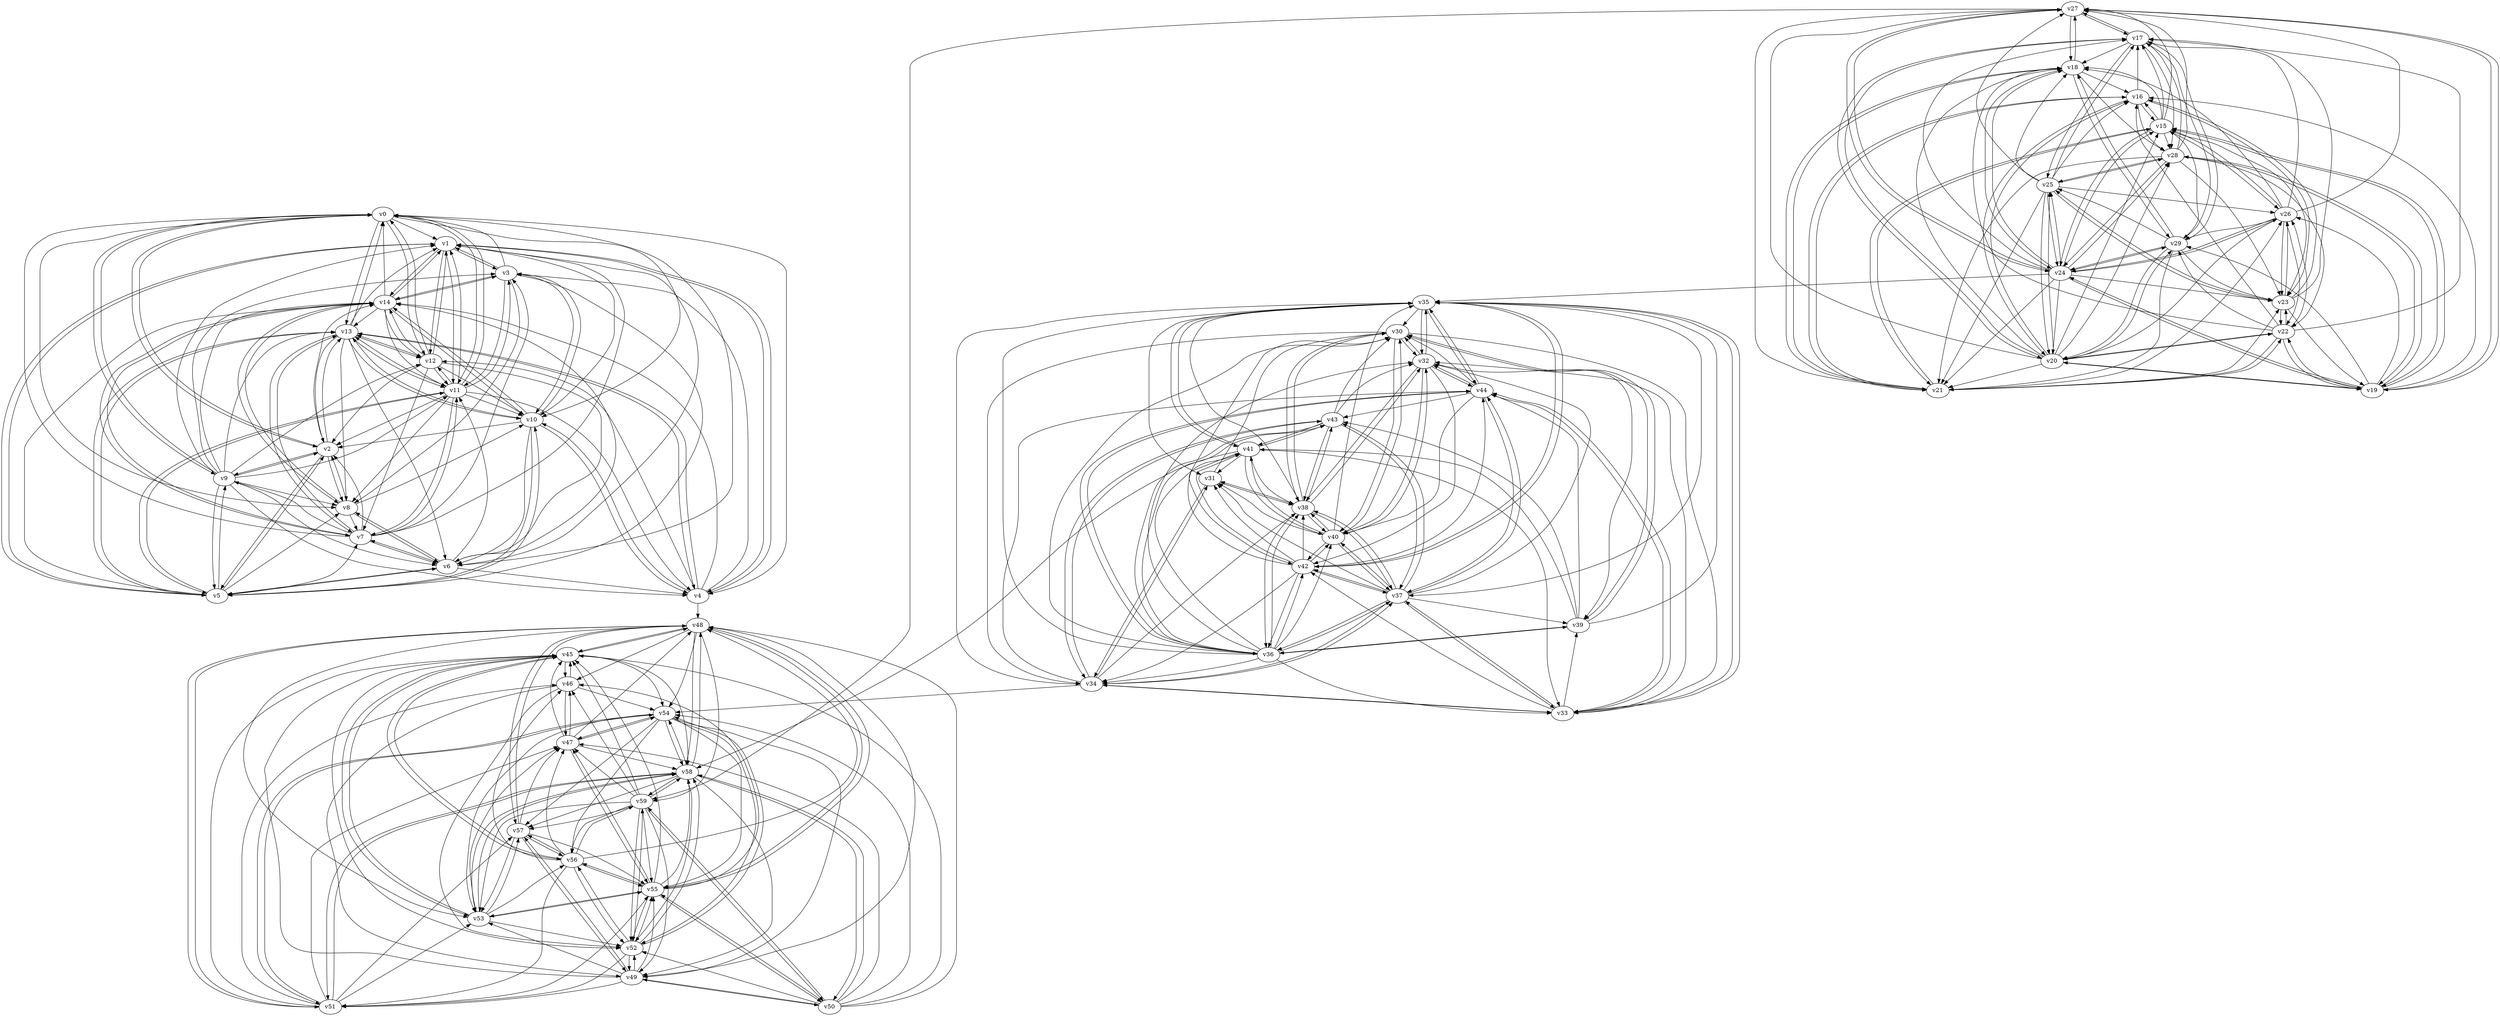 digraph buchi_test087 {
    v0 [name="v0", player=1, priority=0];
    v1 [name="v1", player=0, priority=1];
    v2 [name="v2", player=1, priority=1];
    v3 [name="v3", player=1, priority=0];
    v4 [name="v4", player=1, priority=1];
    v5 [name="v5", player=0, priority=0];
    v6 [name="v6", player=0, priority=1];
    v7 [name="v7", player=1, priority=0];
    v8 [name="v8", player=1, priority=0];
    v9 [name="v9", player=1, priority=1];
    v10 [name="v10", player=0, priority=0];
    v11 [name="v11", player=0, priority=1];
    v12 [name="v12", player=1, priority=1];
    v13 [name="v13", player=1, priority=1];
    v14 [name="v14", player=1, priority=0];
    v15 [name="v15", player=0, priority=1];
    v16 [name="v16", player=1, priority=1];
    v17 [name="v17", player=0, priority=0];
    v18 [name="v18", player=0, priority=0];
    v19 [name="v19", player=1, priority=1];
    v20 [name="v20", player=0, priority=0];
    v21 [name="v21", player=0, priority=0];
    v22 [name="v22", player=0, priority=0];
    v23 [name="v23", player=1, priority=1];
    v24 [name="v24", player=0, priority=1];
    v25 [name="v25", player=1, priority=1];
    v26 [name="v26", player=1, priority=1];
    v27 [name="v27", player=0, priority=1];
    v28 [name="v28", player=1, priority=0];
    v29 [name="v29", player=1, priority=0];
    v30 [name="v30", player=0, priority=1];
    v31 [name="v31", player=0, priority=0];
    v32 [name="v32", player=0, priority=1];
    v33 [name="v33", player=1, priority=1];
    v34 [name="v34", player=0, priority=1];
    v35 [name="v35", player=0, priority=1];
    v36 [name="v36", player=0, priority=0];
    v37 [name="v37", player=0, priority=0];
    v38 [name="v38", player=1, priority=0];
    v39 [name="v39", player=1, priority=1];
    v40 [name="v40", player=1, priority=1];
    v41 [name="v41", player=1, priority=0];
    v42 [name="v42", player=0, priority=1];
    v43 [name="v43", player=1, priority=0];
    v44 [name="v44", player=0, priority=0];
    v45 [name="v45", player=1, priority=0];
    v46 [name="v46", player=1, priority=0];
    v47 [name="v47", player=0, priority=0];
    v48 [name="v48", player=1, priority=0];
    v49 [name="v49", player=0, priority=0];
    v50 [name="v50", player=1, priority=0];
    v51 [name="v51", player=0, priority=0];
    v52 [name="v52", player=1, priority=0];
    v53 [name="v53", player=0, priority=1];
    v54 [name="v54", player=1, priority=1];
    v55 [name="v55", player=0, priority=1];
    v56 [name="v56", player=0, priority=1];
    v57 [name="v57", player=0, priority=1];
    v58 [name="v58", player=0, priority=1];
    v59 [name="v59", player=0, priority=0];
    v15 -> v21;
    v59 -> v55;
    v48 -> v45;
    v11 -> v5;
    v40 -> v41;
    v48 -> v54;
    v41 -> v33;
    v41 -> v42;
    v52 -> v51;
    v22 -> v19;
    v7 -> v3;
    v15 -> v16;
    v55 -> v52;
    v47 -> v48;
    v59 -> v50;
    v18 -> v21;
    v11 -> v0;
    v48 -> v49;
    v0 -> v9;
    v48 -> v58;
    v25 -> v20;
    v44 -> v33;
    v33 -> v42;
    v3 -> v1;
    v14 -> v1;
    v3 -> v10;
    v14 -> v10;
    v22 -> v23;
    v36 -> v34;
    v55 -> v47;
    v36 -> v43;
    v59 -> v45;
    v26 -> v20;
    v55 -> v56;
    v18 -> v16;
    v21 -> v18;
    v40 -> v31;
    v21 -> v27;
    v11 -> v4;
    v48 -> v53;
    v2 -> v13;
    v54 -> v51;
    v25 -> v24;
    v33 -> v37;
    v44 -> v37;
    v51 -> v45;
    v3 -> v5;
    v43 -> v41;
    v22 -> v18;
    v51 -> v54;
    v3 -> v14;
    v17 -> v25;
    v28 -> v25;
    v7 -> v2;
    v36 -> v38;
    v7 -> v11;
    v59 -> v49;
    v29 -> v17;
    v21 -> v22;
    v50 -> v58;
    v40 -> v35;
    v10 -> v3;
    v2 -> v8;
    v54 -> v55;
    v25 -> v28;
    v3 -> v0;
    v14 -> v0;
    v43 -> v36;
    v51 -> v58;
    v35 -> v41;
    v17 -> v20;
    v36 -> v33;
    v55 -> v46;
    v17 -> v29;
    v36 -> v42;
    v58 -> v48;
    v29 -> v21;
    v58 -> v57;
    v40 -> v30;
    v21 -> v26;
    v39 -> v43;
    v24 -> v27;
    v32 -> v40;
    v51 -> v53;
    v9 -> v11;
    v28 -> v24;
    v36 -> v37;
    v47 -> v46;
    v6 -> v5;
    v6 -> v14;
    v58 -> v52;
    v50 -> v48;
    v29 -> v25;
    v42 -> v44;
    v10 -> v2;
    v31 -> v34;
    v32 -> v35;
    v51 -> v48;
    v35 -> v31;
    v32 -> v44;
    v5 -> v8;
    v9 -> v6;
    v28 -> v19;
    v57 -> v55;
    v36 -> v32;
    v49 -> v51;
    v17 -> v28;
    v6 -> v0;
    v21 -> v16;
    v50 -> v52;
    v27 -> v59;
    v20 -> v29;
    v10 -> v6;
    v23 -> v25;
    v31 -> v38;
    v54 -> v49;
    v13 -> v8;
    v24 -> v17;
    v32 -> v30;
    v43 -> v30;
    v4 -> v48;
    v24 -> v26;
    v32 -> v39;
    v24 -> v35;
    v35 -> v44;
    v9 -> v1;
    v28 -> v23;
    v49 -> v55;
    v6 -> v4;
    v58 -> v51;
    v42 -> v34;
    v50 -> v47;
    v20 -> v15;
    v1 -> v10;
    v13 -> v12;
    v24 -> v21;
    v53 -> v57;
    v43 -> v34;
    v16 -> v17;
    v45 -> v53;
    v35 -> v30;
    v38 -> v32;
    v5 -> v7;
    v46 -> v45;
    v9 -> v5;
    v46 -> v54;
    v9 -> v14;
    v49 -> v50;
    v19 -> v27;
    v30 -> v36;
    v42 -> v38;
    v12 -> v6;
    v20 -> v19;
    v20 -> v28;
    v39 -> v41;
    v1 -> v5;
    v13 -> v7;
    v1 -> v14;
    v53 -> v52;
    v45 -> v48;
    v56 -> v48;
    v24 -> v25;
    v37 -> v44;
    v16 -> v21;
    v56 -> v57;
    v5 -> v2;
    v9 -> v0;
    v38 -> v36;
    v5 -> v11;
    v46 -> v49;
    v57 -> v49;
    v49 -> v45;
    v27 -> v17;
    v19 -> v22;
    v30 -> v40;
    v12 -> v1;
    v12 -> v10;
    v23 -> v19;
    v52 -> v55;
    v13 -> v2;
    v13 -> v11;
    v53 -> v47;
    v34 -> v43;
    v53 -> v56;
    v37 -> v39;
    v45 -> v52;
    v56 -> v52;
    v26 -> v29;
    v38 -> v31;
    v5 -> v6;
    v38 -> v40;
    v0 -> v4;
    v0 -> v13;
    v11 -> v13;
    v19 -> v26;
    v20 -> v18;
    v4 -> v1;
    v12 -> v14;
    v4 -> v10;
    v52 -> v59;
    v1 -> v4;
    v34 -> v38;
    v37 -> v34;
    v56 -> v47;
    v37 -> v43;
    v45 -> v56;
    v26 -> v15;
    v15 -> v24;
    v26 -> v24;
    v59 -> v58;
    v38 -> v35;
    v18 -> v29;
    v0 -> v8;
    v11 -> v8;
    v48 -> v57;
    v12 -> v0;
    v33 -> v32;
    v44 -> v32;
    v52 -> v54;
    v4 -> v14;
    v34 -> v33;
    v37 -> v38;
    v56 -> v51;
    v7 -> v6;
    v15 -> v19;
    v59 -> v53;
    v15 -> v28;
    v38 -> v30;
    v18 -> v24;
    v8 -> v7;
    v11 -> v3;
    v19 -> v16;
    v0 -> v12;
    v11 -> v12;
    v41 -> v31;
    v41 -> v40;
    v25 -> v23;
    v44 -> v36;
    v52 -> v49;
    v52 -> v58;
    v41 -> v58;
    v22 -> v17;
    v14 -> v13;
    v22 -> v26;
    v34 -> v37;
    v37 -> v33;
    v37 -> v42;
    v7 -> v1;
    v55 -> v50;
    v15 -> v23;
    v26 -> v23;
    v47 -> v55;
    v59 -> v57;
    v18 -> v28;
    v8 -> v2;
    v11 -> v7;
    v41 -> v35;
    v25 -> v18;
    v25 -> v27;
    v44 -> v40;
    v3 -> v8;
    v14 -> v8;
    v22 -> v21;
    v51 -> v57;
    v55 -> v45;
    v36 -> v41;
    v15 -> v18;
    v26 -> v18;
    v7 -> v14;
    v59 -> v52;
    v29 -> v20;
    v0 -> v2;
    v11 -> v2;
    v40 -> v38;
    v48 -> v51;
    v54 -> v58;
    v33 -> v35;
    v44 -> v35;
    v33 -> v44;
    v14 -> v3;
    v22 -> v16;
    v14 -> v12;
    v7 -> v0;
    v7 -> v9;
    v47 -> v45;
    v55 -> v58;
    v59 -> v47;
    v47 -> v54;
    v59 -> v56;
    v29 -> v15;
    v29 -> v24;
    v48 -> v46;
    v40 -> v42;
    v25 -> v17;
    v54 -> v53;
    v44 -> v30;
    v25 -> v26;
    v51 -> v47;
    v14 -> v7;
    v22 -> v20;
    v17 -> v18;
    v17 -> v27;
    v28 -> v27;
    v36 -> v40;
    v55 -> v53;
    v6 -> v8;
    v47 -> v58;
    v21 -> v15;
    v40 -> v37;
    v10 -> v5;
    v10 -> v14;
    v25 -> v21;
    v54 -> v57;
    v32 -> v38;
    v43 -> v38;
    v35 -> v34;
    v3 -> v11;
    v14 -> v11;
    v28 -> v22;
    v36 -> v35;
    v55 -> v48;
    v36 -> v44;
    v58 -> v50;
    v29 -> v23;
    v58 -> v59;
    v50 -> v55;
    v40 -> v32;
    v39 -> v36;
    v2 -> v5;
    v2 -> v14;
    v25 -> v16;
    v54 -> v52;
    v24 -> v20;
    v51 -> v46;
    v24 -> v29;
    v32 -> v42;
    v51 -> v55;
    v9 -> v4;
    v28 -> v17;
    v57 -> v53;
    v9 -> v13;
    v36 -> v39;
    v6 -> v7;
    v29 -> v18;
    v42 -> v37;
    v58 -> v54;
    v21 -> v23;
    v50 -> v59;
    v20 -> v27;
    v10 -> v4;
    v2 -> v0;
    v10 -> v13;
    v2 -> v9;
    v54 -> v47;
    v13 -> v6;
    v54 -> v56;
    v24 -> v15;
    v43 -> v37;
    v16 -> v20;
    v35 -> v33;
    v35 -> v42;
    v5 -> v1;
    v5 -> v10;
    v57 -> v48;
    v9 -> v8;
    v28 -> v21;
    v49 -> v53;
    v6 -> v11;
    v58 -> v49;
    v50 -> v45;
    v30 -> v39;
    v42 -> v41;
    v50 -> v54;
    v20 -> v22;
    v39 -> v35;
    v39 -> v44;
    v13 -> v1;
    v13 -> v10;
    v24 -> v19;
    v53 -> v55;
    v43 -> v32;
    v16 -> v15;
    v24 -> v28;
    v35 -> v37;
    v9 -> v3;
    v5 -> v14;
    v46 -> v52;
    v9 -> v12;
    v49 -> v57;
    v58 -> v53;
    v30 -> v34;
    v42 -> v36;
    v50 -> v49;
    v20 -> v17;
    v39 -> v30;
    v12 -> v13;
    v23 -> v22;
    v1 -> v3;
    v13 -> v5;
    v1 -> v12;
    v45 -> v46;
    v56 -> v46;
    v24 -> v23;
    v56 -> v55;
    v35 -> v32;
    v16 -> v28;
    v5 -> v9;
    v46 -> v47;
    v57 -> v47;
    v38 -> v43;
    v57 -> v56;
    v49 -> v52;
    v27 -> v24;
    v19 -> v20;
    v19 -> v29;
    v42 -> v31;
    v30 -> v38;
    v42 -> v40;
    v20 -> v21;
    v23 -> v17;
    v31 -> v30;
    v4 -> v13;
    v23 -> v26;
    v13 -> v0;
    v53 -> v45;
    v24 -> v18;
    v16 -> v23;
    v56 -> v59;
    v15 -> v27;
    v26 -> v27;
    v9 -> v2;
    v5 -> v13;
    v8 -> v6;
    v27 -> v19;
    v19 -> v15;
    v0 -> v11;
    v19 -> v24;
    v30 -> v33;
    v42 -> v35;
    v20 -> v16;
    v20 -> v25;
    v13 -> v4;
    v1 -> v11;
    v37 -> v32;
    v56 -> v45;
    v53 -> v58;
    v45 -> v54;
    v34 -> v54;
    v26 -> v22;
    v18 -> v27;
    v8 -> v10;
    v48 -> v55;
    v19 -> v28;
    v42 -> v30;
    v12 -> v7;
    v41 -> v43;
    v4 -> v3;
    v33 -> v39;
    v23 -> v16;
    v4 -> v12;
    v22 -> v29;
    v34 -> v31;
    v1 -> v6;
    v37 -> v36;
    v45 -> v58;
    v15 -> v17;
    v26 -> v17;
    v7 -> v13;
    v15 -> v26;
    v38 -> v37;
    v27 -> v18;
    v0 -> v1;
    v11 -> v1;
    v8 -> v14;
    v0 -> v10;
    v11 -> v10;
    v48 -> v59;
    v30 -> v32;
    v12 -> v2;
    v41 -> v38;
    v33 -> v34;
    v12 -> v11;
    v44 -> v43;
    v52 -> v56;
    v37 -> v31;
    v34 -> v44;
    v37 -> v40;
    v59 -> v46;
}
